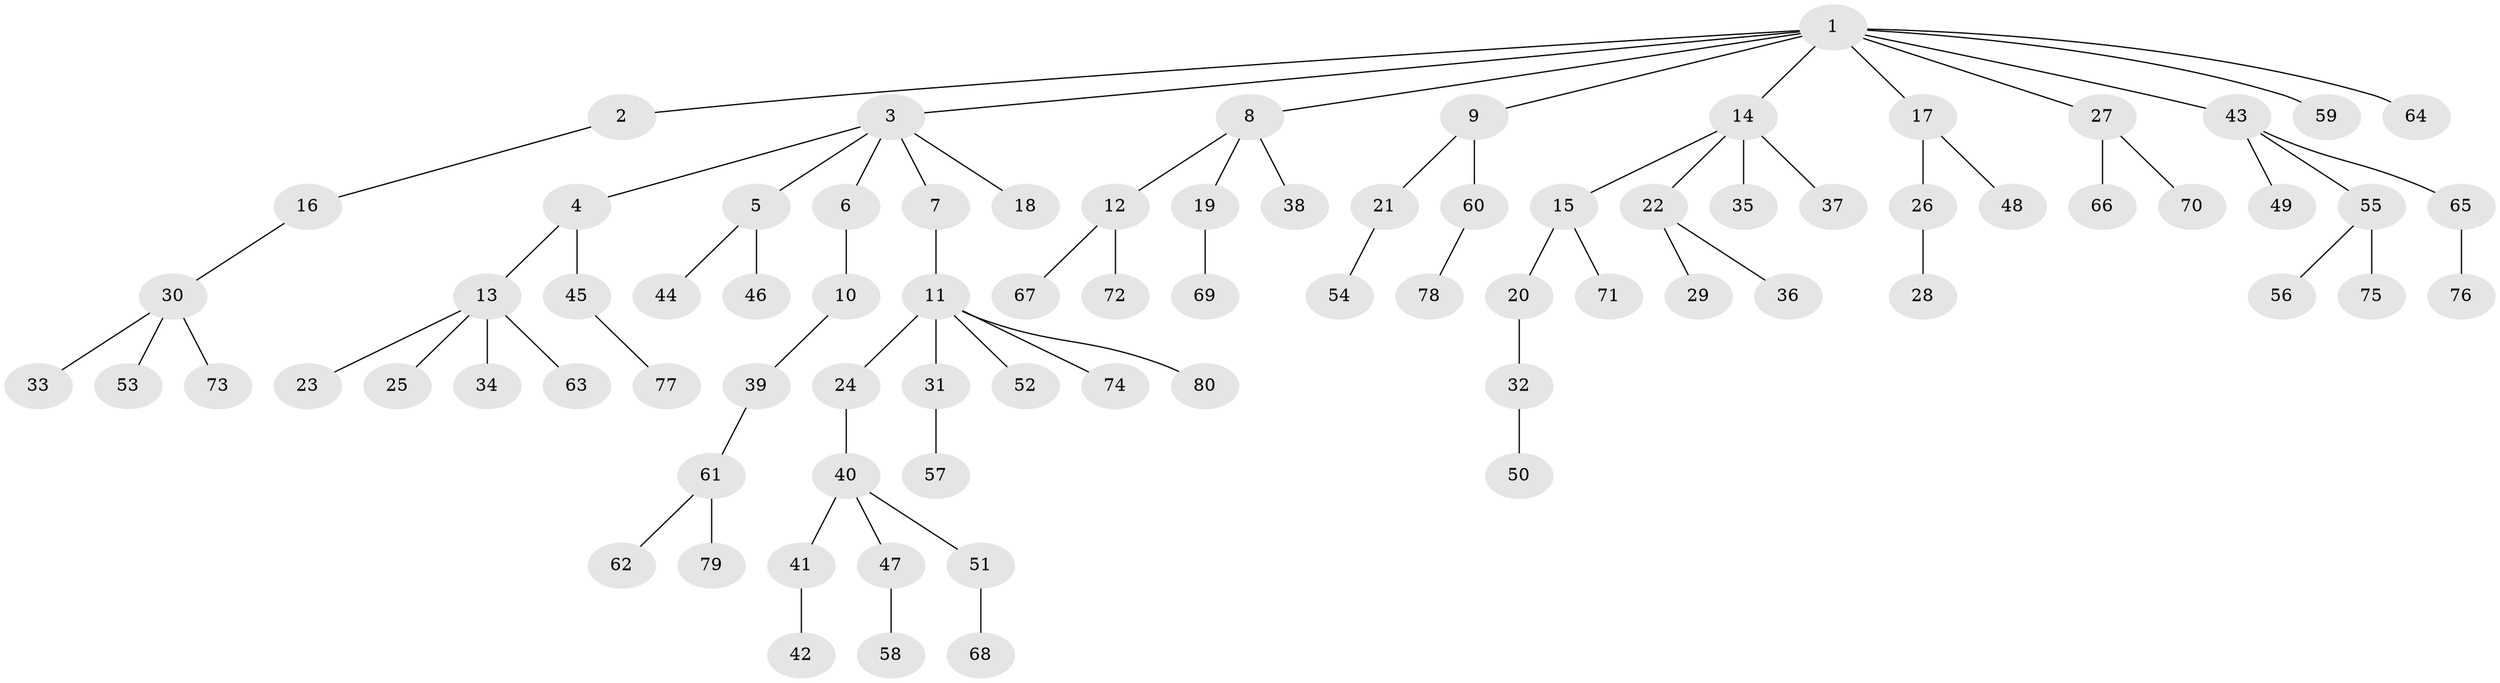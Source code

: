 // Generated by graph-tools (version 1.1) at 2025/37/03/09/25 02:37:01]
// undirected, 80 vertices, 79 edges
graph export_dot {
graph [start="1"]
  node [color=gray90,style=filled];
  1;
  2;
  3;
  4;
  5;
  6;
  7;
  8;
  9;
  10;
  11;
  12;
  13;
  14;
  15;
  16;
  17;
  18;
  19;
  20;
  21;
  22;
  23;
  24;
  25;
  26;
  27;
  28;
  29;
  30;
  31;
  32;
  33;
  34;
  35;
  36;
  37;
  38;
  39;
  40;
  41;
  42;
  43;
  44;
  45;
  46;
  47;
  48;
  49;
  50;
  51;
  52;
  53;
  54;
  55;
  56;
  57;
  58;
  59;
  60;
  61;
  62;
  63;
  64;
  65;
  66;
  67;
  68;
  69;
  70;
  71;
  72;
  73;
  74;
  75;
  76;
  77;
  78;
  79;
  80;
  1 -- 2;
  1 -- 3;
  1 -- 8;
  1 -- 9;
  1 -- 14;
  1 -- 17;
  1 -- 27;
  1 -- 43;
  1 -- 59;
  1 -- 64;
  2 -- 16;
  3 -- 4;
  3 -- 5;
  3 -- 6;
  3 -- 7;
  3 -- 18;
  4 -- 13;
  4 -- 45;
  5 -- 44;
  5 -- 46;
  6 -- 10;
  7 -- 11;
  8 -- 12;
  8 -- 19;
  8 -- 38;
  9 -- 21;
  9 -- 60;
  10 -- 39;
  11 -- 24;
  11 -- 31;
  11 -- 52;
  11 -- 74;
  11 -- 80;
  12 -- 67;
  12 -- 72;
  13 -- 23;
  13 -- 25;
  13 -- 34;
  13 -- 63;
  14 -- 15;
  14 -- 22;
  14 -- 35;
  14 -- 37;
  15 -- 20;
  15 -- 71;
  16 -- 30;
  17 -- 26;
  17 -- 48;
  19 -- 69;
  20 -- 32;
  21 -- 54;
  22 -- 29;
  22 -- 36;
  24 -- 40;
  26 -- 28;
  27 -- 66;
  27 -- 70;
  30 -- 33;
  30 -- 53;
  30 -- 73;
  31 -- 57;
  32 -- 50;
  39 -- 61;
  40 -- 41;
  40 -- 47;
  40 -- 51;
  41 -- 42;
  43 -- 49;
  43 -- 55;
  43 -- 65;
  45 -- 77;
  47 -- 58;
  51 -- 68;
  55 -- 56;
  55 -- 75;
  60 -- 78;
  61 -- 62;
  61 -- 79;
  65 -- 76;
}

